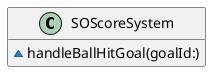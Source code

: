 @startuml
' STYLE START
hide empty members

skinparam shadowing false
<style>
document {
  BackgroundColor transparent
  Margin 0
}
</style>
' STYLE END

class SOScoreSystem { 
  ~handleBallHitGoal(goalId:) 
}
@enduml